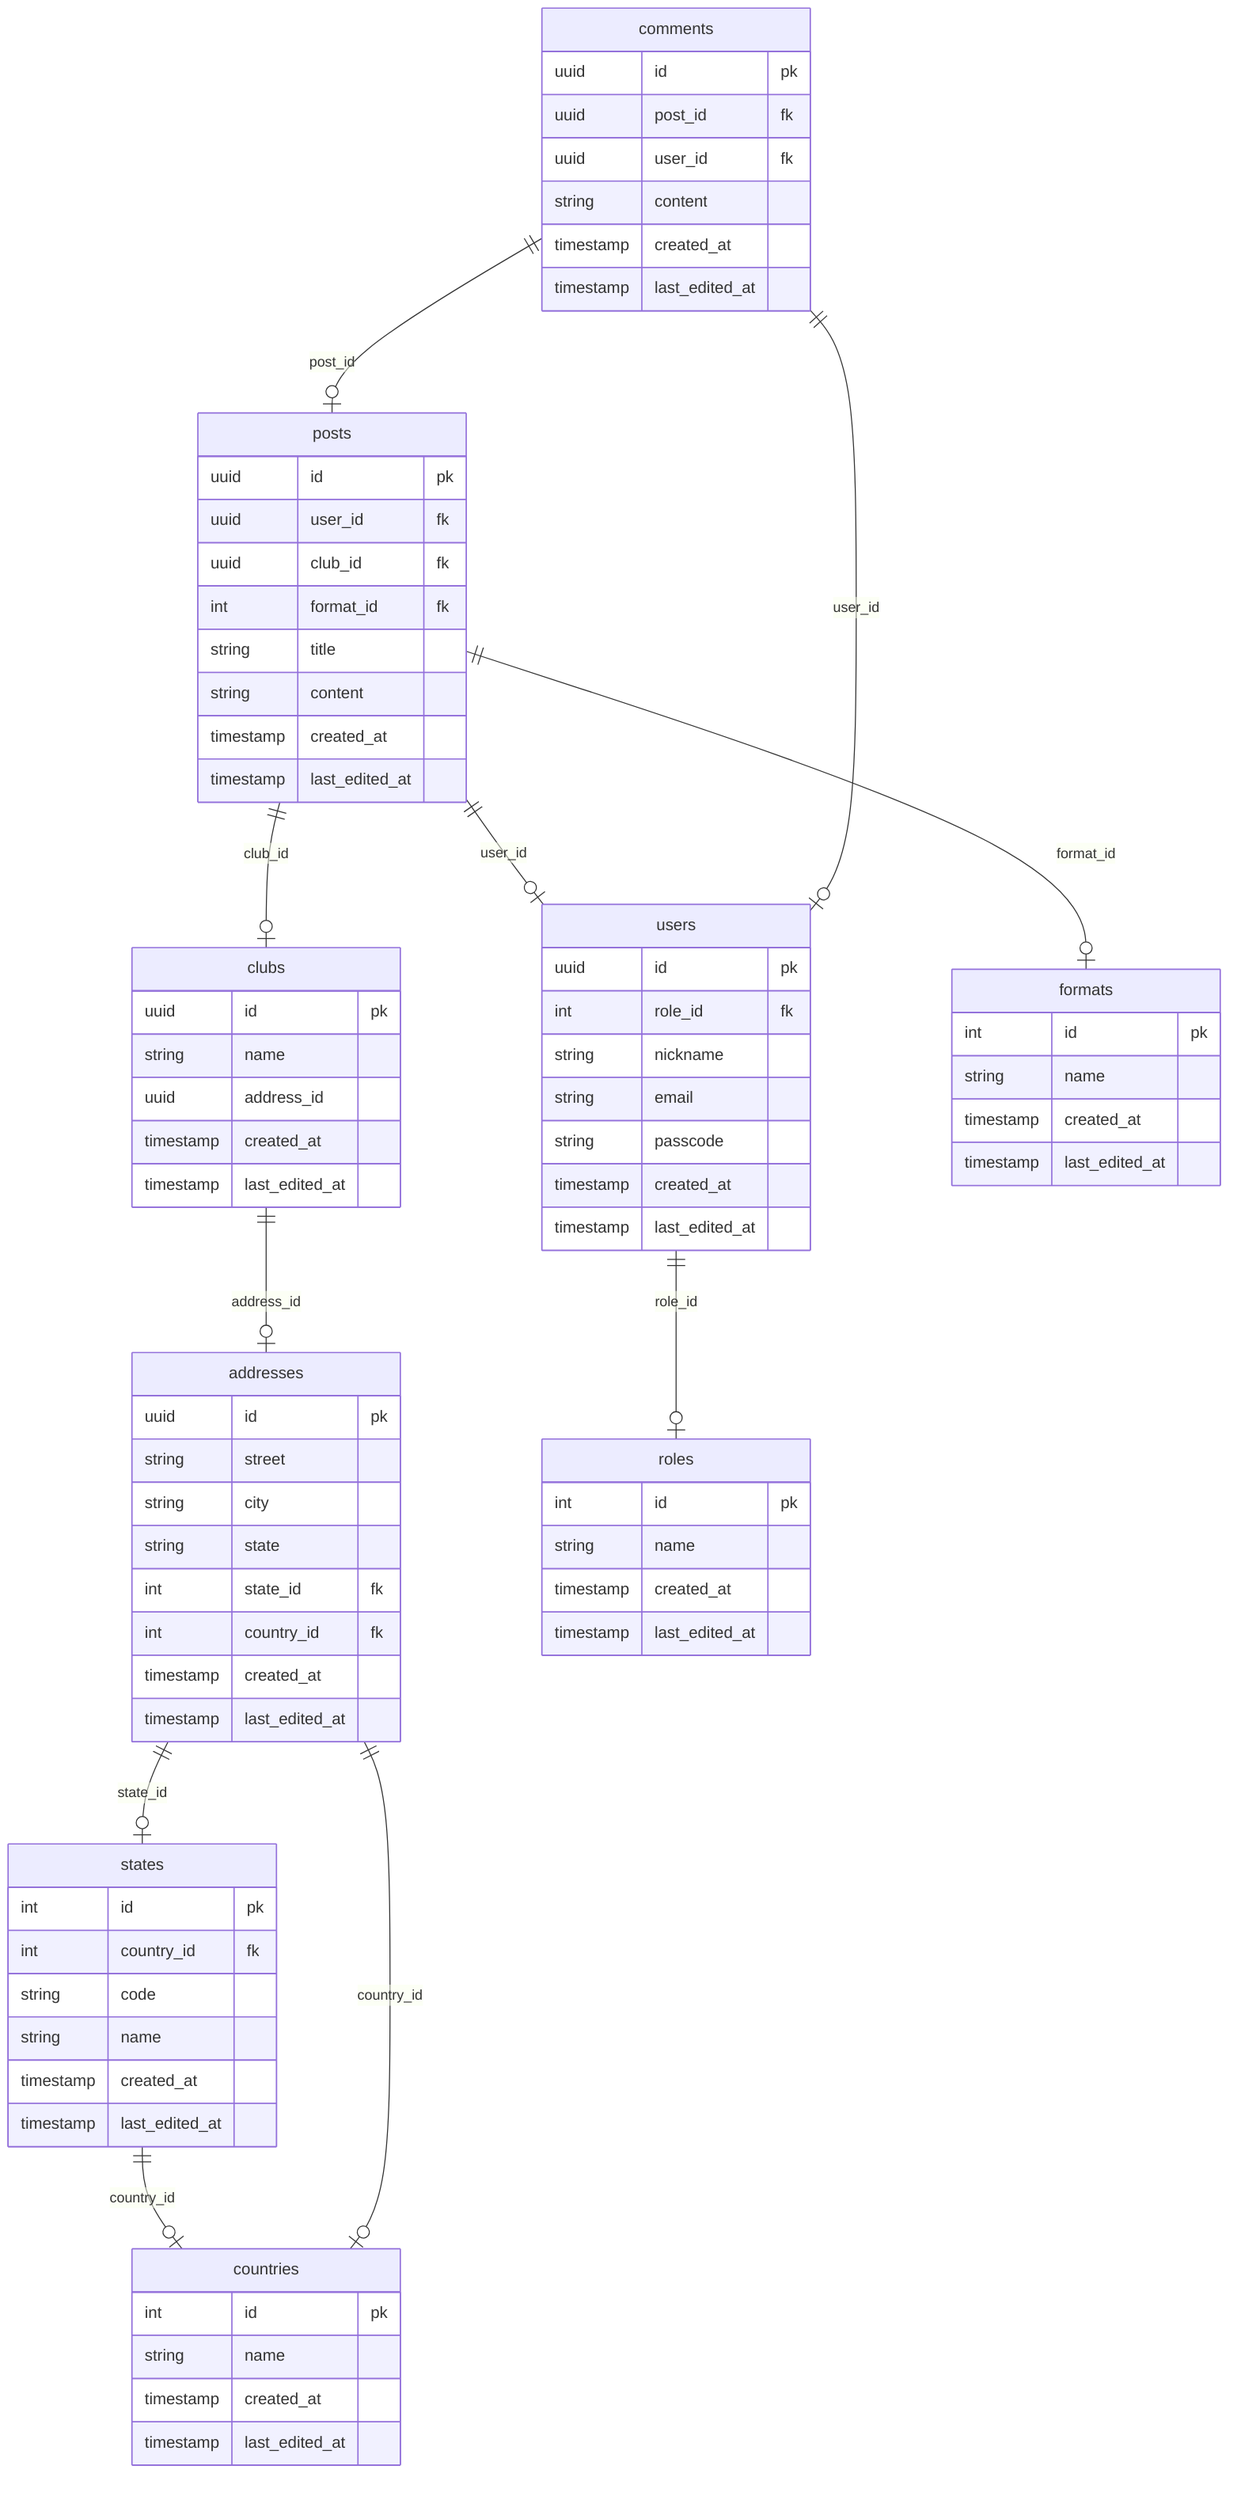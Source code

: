 erDiagram

    countries {
    int id pk
    string name
    timestamp created_at
    timestamp last_edited_at }

    states ||--o| countries : country_id
    states {
    int id pk
    int country_id fk
    string code
    string name
    timestamp created_at
    timestamp last_edited_at }

    addresses ||--o| states : state_id
    addresses ||--o| countries : country_id
    addresses {
    uuid id pk
    string street
    string city
    string state
    int state_id fk
    int country_id fk
    timestamp created_at
    timestamp last_edited_at }

    clubs ||--o| addresses : address_id
    clubs {
    uuid id pk
    string name
    uuid address_id
    timestamp created_at
    timestamp last_edited_at }

    users ||--o| roles : role_id
    users {
    uuid id pk
    int role_id fk
    string nickname
    string email
    string passcode
    timestamp created_at
    timestamp last_edited_at }

    roles {
    int id pk
    string name
    timestamp created_at
    timestamp last_edited_at }

    formats {
    int id pk
    string name
    timestamp created_at
    timestamp last_edited_at }

    posts ||--o| users : user_id
    posts ||--o| clubs : club_id
    posts ||--o| formats : format_id
    posts {
    uuid id pk
    uuid user_id fk
    uuid club_id fk
    int format_id fk
    string title
    string content
    timestamp created_at
    timestamp last_edited_at }

    comments ||--o| posts : post_id
    comments ||--o| users : user_id
    comments {
    uuid id pk
    uuid post_id fk
    uuid user_id fk
    string content
    timestamp created_at
    timestamp last_edited_at }